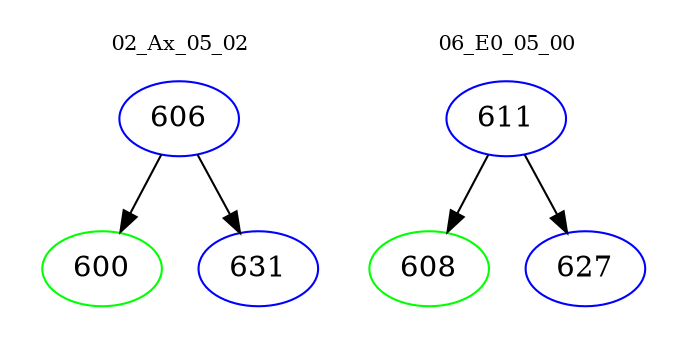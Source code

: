 digraph{
subgraph cluster_0 {
color = white
label = "02_Ax_05_02";
fontsize=10;
T0_606 [label="606", color="blue"]
T0_606 -> T0_600 [color="black"]
T0_600 [label="600", color="green"]
T0_606 -> T0_631 [color="black"]
T0_631 [label="631", color="blue"]
}
subgraph cluster_1 {
color = white
label = "06_E0_05_00";
fontsize=10;
T1_611 [label="611", color="blue"]
T1_611 -> T1_608 [color="black"]
T1_608 [label="608", color="green"]
T1_611 -> T1_627 [color="black"]
T1_627 [label="627", color="blue"]
}
}
